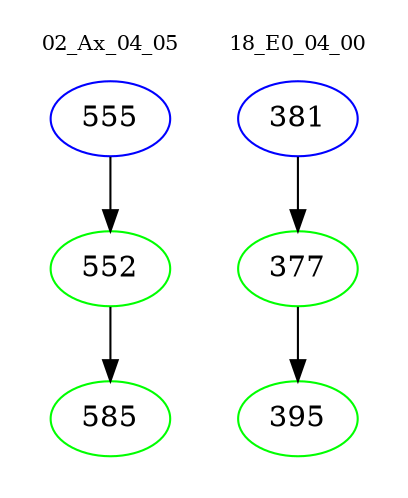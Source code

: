 digraph{
subgraph cluster_0 {
color = white
label = "02_Ax_04_05";
fontsize=10;
T0_555 [label="555", color="blue"]
T0_555 -> T0_552 [color="black"]
T0_552 [label="552", color="green"]
T0_552 -> T0_585 [color="black"]
T0_585 [label="585", color="green"]
}
subgraph cluster_1 {
color = white
label = "18_E0_04_00";
fontsize=10;
T1_381 [label="381", color="blue"]
T1_381 -> T1_377 [color="black"]
T1_377 [label="377", color="green"]
T1_377 -> T1_395 [color="black"]
T1_395 [label="395", color="green"]
}
}
